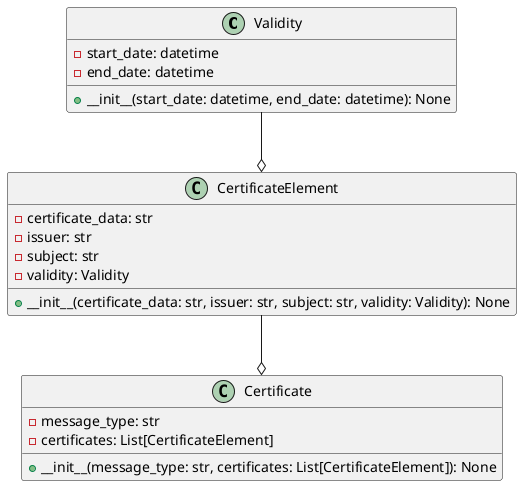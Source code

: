 @startuml cert

class Validity {
  - start_date: datetime
  - end_date: datetime
  + __init__(start_date: datetime, end_date: datetime): None
}

class CertificateElement {
  - certificate_data: str
  - issuer: str
  - subject: str
  - validity: Validity
  + __init__(certificate_data: str, issuer: str, subject: str, validity: Validity): None
}

class Certificate {
  - message_type: str
  - certificates: List[CertificateElement]
  + __init__(message_type: str, certificates: List[CertificateElement]): None
}

Validity --o CertificateElement
CertificateElement --o Certificate

@enduml cert
